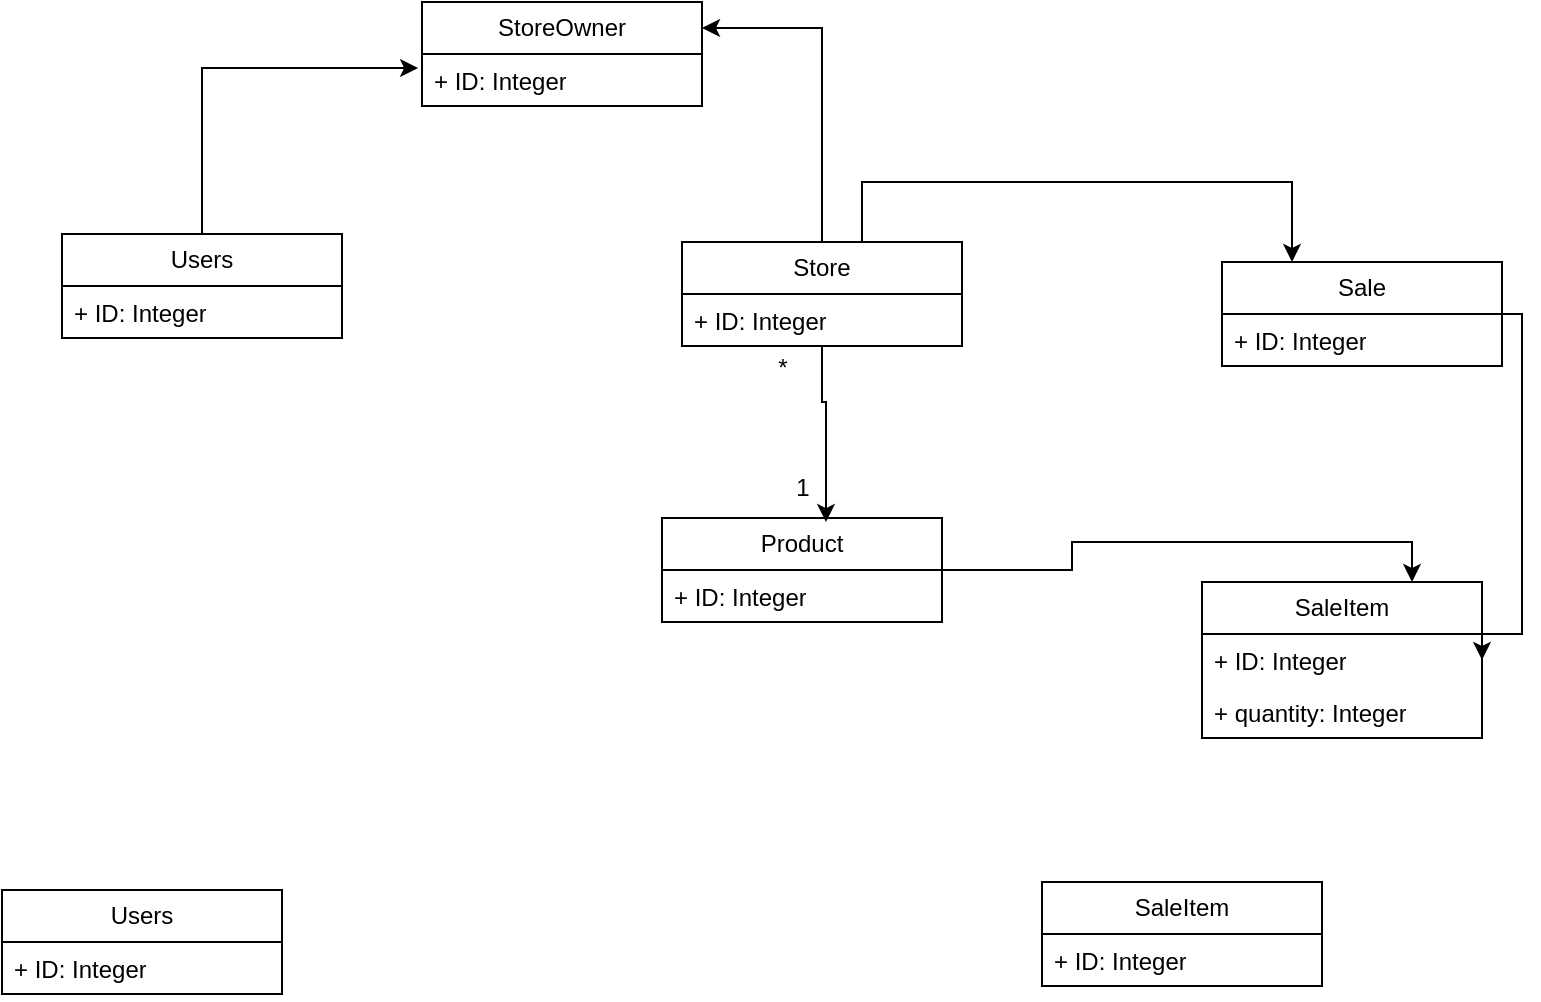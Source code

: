 <mxfile version="25.0.1" pages="3">
  <diagram name="Page-1" id="Blg9lc4AyTavdvYOQknY">
    <mxGraphModel dx="1434" dy="720" grid="1" gridSize="10" guides="1" tooltips="1" connect="1" arrows="1" fold="1" page="1" pageScale="1" pageWidth="850" pageHeight="1100" math="0" shadow="0">
      <root>
        <mxCell id="0" />
        <mxCell id="1" parent="0" />
        <mxCell id="sEg0rdxcVXFpgvcA5jXu-1" value="Users" style="swimlane;fontStyle=0;childLayout=stackLayout;horizontal=1;startSize=26;fillColor=none;horizontalStack=0;resizeParent=1;resizeParentMax=0;resizeLast=0;collapsible=1;marginBottom=0;whiteSpace=wrap;html=1;" vertex="1" parent="1">
          <mxGeometry x="90" y="186" width="140" height="52" as="geometry" />
        </mxCell>
        <mxCell id="sEg0rdxcVXFpgvcA5jXu-2" value="+ ID: Integer" style="text;strokeColor=none;fillColor=none;align=left;verticalAlign=top;spacingLeft=4;spacingRight=4;overflow=hidden;rotatable=0;points=[[0,0.5],[1,0.5]];portConstraint=eastwest;whiteSpace=wrap;html=1;" vertex="1" parent="sEg0rdxcVXFpgvcA5jXu-1">
          <mxGeometry y="26" width="140" height="26" as="geometry" />
        </mxCell>
        <mxCell id="sEg0rdxcVXFpgvcA5jXu-22" style="edgeStyle=orthogonalEdgeStyle;rounded=0;orthogonalLoop=1;jettySize=auto;html=1;entryX=1;entryY=0.25;entryDx=0;entryDy=0;" edge="1" parent="1" source="sEg0rdxcVXFpgvcA5jXu-9" target="sEg0rdxcVXFpgvcA5jXu-16">
          <mxGeometry relative="1" as="geometry" />
        </mxCell>
        <mxCell id="sEg0rdxcVXFpgvcA5jXu-36" style="edgeStyle=orthogonalEdgeStyle;rounded=0;orthogonalLoop=1;jettySize=auto;html=1;entryX=0.25;entryY=0;entryDx=0;entryDy=0;" edge="1" parent="1" source="sEg0rdxcVXFpgvcA5jXu-9" target="sEg0rdxcVXFpgvcA5jXu-26">
          <mxGeometry relative="1" as="geometry">
            <Array as="points">
              <mxPoint x="490" y="160" />
              <mxPoint x="705" y="160" />
            </Array>
          </mxGeometry>
        </mxCell>
        <mxCell id="sEg0rdxcVXFpgvcA5jXu-9" value="Store" style="swimlane;fontStyle=0;childLayout=stackLayout;horizontal=1;startSize=26;fillColor=none;horizontalStack=0;resizeParent=1;resizeParentMax=0;resizeLast=0;collapsible=1;marginBottom=0;whiteSpace=wrap;html=1;" vertex="1" parent="1">
          <mxGeometry x="400" y="190" width="140" height="52" as="geometry" />
        </mxCell>
        <mxCell id="sEg0rdxcVXFpgvcA5jXu-10" value="+ ID: Integer" style="text;strokeColor=none;fillColor=none;align=left;verticalAlign=top;spacingLeft=4;spacingRight=4;overflow=hidden;rotatable=0;points=[[0,0.5],[1,0.5]];portConstraint=eastwest;whiteSpace=wrap;html=1;" vertex="1" parent="sEg0rdxcVXFpgvcA5jXu-9">
          <mxGeometry y="26" width="140" height="26" as="geometry" />
        </mxCell>
        <mxCell id="sEg0rdxcVXFpgvcA5jXu-43" style="edgeStyle=orthogonalEdgeStyle;rounded=0;orthogonalLoop=1;jettySize=auto;html=1;entryX=0.75;entryY=0;entryDx=0;entryDy=0;" edge="1" parent="1" source="sEg0rdxcVXFpgvcA5jXu-11" target="sEg0rdxcVXFpgvcA5jXu-28">
          <mxGeometry relative="1" as="geometry" />
        </mxCell>
        <mxCell id="sEg0rdxcVXFpgvcA5jXu-11" value="Product" style="swimlane;fontStyle=0;childLayout=stackLayout;horizontal=1;startSize=26;fillColor=none;horizontalStack=0;resizeParent=1;resizeParentMax=0;resizeLast=0;collapsible=1;marginBottom=0;whiteSpace=wrap;html=1;" vertex="1" parent="1">
          <mxGeometry x="390" y="328" width="140" height="52" as="geometry" />
        </mxCell>
        <mxCell id="sEg0rdxcVXFpgvcA5jXu-12" value="+ ID: Integer" style="text;strokeColor=none;fillColor=none;align=left;verticalAlign=top;spacingLeft=4;spacingRight=4;overflow=hidden;rotatable=0;points=[[0,0.5],[1,0.5]];portConstraint=eastwest;whiteSpace=wrap;html=1;" vertex="1" parent="sEg0rdxcVXFpgvcA5jXu-11">
          <mxGeometry y="26" width="140" height="26" as="geometry" />
        </mxCell>
        <mxCell id="sEg0rdxcVXFpgvcA5jXu-14" value="*" style="text;html=1;align=center;verticalAlign=middle;resizable=0;points=[];autosize=1;strokeColor=none;fillColor=none;" vertex="1" parent="1">
          <mxGeometry x="435" y="238" width="30" height="30" as="geometry" />
        </mxCell>
        <mxCell id="sEg0rdxcVXFpgvcA5jXu-15" value="1" style="text;html=1;align=center;verticalAlign=middle;resizable=0;points=[];autosize=1;strokeColor=none;fillColor=none;" vertex="1" parent="1">
          <mxGeometry x="445" y="298" width="30" height="30" as="geometry" />
        </mxCell>
        <mxCell id="sEg0rdxcVXFpgvcA5jXu-16" value="StoreOwner" style="swimlane;fontStyle=0;childLayout=stackLayout;horizontal=1;startSize=26;fillColor=none;horizontalStack=0;resizeParent=1;resizeParentMax=0;resizeLast=0;collapsible=1;marginBottom=0;whiteSpace=wrap;html=1;" vertex="1" parent="1">
          <mxGeometry x="270" y="70" width="140" height="52" as="geometry" />
        </mxCell>
        <mxCell id="sEg0rdxcVXFpgvcA5jXu-17" value="+ ID: Integer" style="text;strokeColor=none;fillColor=none;align=left;verticalAlign=top;spacingLeft=4;spacingRight=4;overflow=hidden;rotatable=0;points=[[0,0.5],[1,0.5]];portConstraint=eastwest;whiteSpace=wrap;html=1;" vertex="1" parent="sEg0rdxcVXFpgvcA5jXu-16">
          <mxGeometry y="26" width="140" height="26" as="geometry" />
        </mxCell>
        <mxCell id="sEg0rdxcVXFpgvcA5jXu-19" value="Users" style="swimlane;fontStyle=0;childLayout=stackLayout;horizontal=1;startSize=26;fillColor=none;horizontalStack=0;resizeParent=1;resizeParentMax=0;resizeLast=0;collapsible=1;marginBottom=0;whiteSpace=wrap;html=1;" vertex="1" parent="1">
          <mxGeometry x="60" y="514" width="140" height="52" as="geometry" />
        </mxCell>
        <mxCell id="sEg0rdxcVXFpgvcA5jXu-20" value="+ ID: Integer" style="text;strokeColor=none;fillColor=none;align=left;verticalAlign=top;spacingLeft=4;spacingRight=4;overflow=hidden;rotatable=0;points=[[0,0.5],[1,0.5]];portConstraint=eastwest;whiteSpace=wrap;html=1;" vertex="1" parent="sEg0rdxcVXFpgvcA5jXu-19">
          <mxGeometry y="26" width="140" height="26" as="geometry" />
        </mxCell>
        <mxCell id="sEg0rdxcVXFpgvcA5jXu-24" style="edgeStyle=orthogonalEdgeStyle;rounded=0;orthogonalLoop=1;jettySize=auto;html=1;entryX=-0.014;entryY=0.269;entryDx=0;entryDy=0;entryPerimeter=0;" edge="1" parent="1" source="sEg0rdxcVXFpgvcA5jXu-1" target="sEg0rdxcVXFpgvcA5jXu-17">
          <mxGeometry relative="1" as="geometry" />
        </mxCell>
        <mxCell id="sEg0rdxcVXFpgvcA5jXu-25" style="edgeStyle=orthogonalEdgeStyle;rounded=0;orthogonalLoop=1;jettySize=auto;html=1;entryX=0.9;entryY=1.067;entryDx=0;entryDy=0;entryPerimeter=0;" edge="1" parent="1" source="sEg0rdxcVXFpgvcA5jXu-9" target="sEg0rdxcVXFpgvcA5jXu-15">
          <mxGeometry relative="1" as="geometry" />
        </mxCell>
        <mxCell id="sEg0rdxcVXFpgvcA5jXu-37" style="edgeStyle=orthogonalEdgeStyle;rounded=0;orthogonalLoop=1;jettySize=auto;html=1;entryX=1;entryY=0.5;entryDx=0;entryDy=0;" edge="1" parent="1" source="sEg0rdxcVXFpgvcA5jXu-26" target="sEg0rdxcVXFpgvcA5jXu-28">
          <mxGeometry relative="1" as="geometry">
            <Array as="points">
              <mxPoint x="820" y="226" />
              <mxPoint x="820" y="386" />
            </Array>
          </mxGeometry>
        </mxCell>
        <mxCell id="sEg0rdxcVXFpgvcA5jXu-26" value="Sale" style="swimlane;fontStyle=0;childLayout=stackLayout;horizontal=1;startSize=26;fillColor=none;horizontalStack=0;resizeParent=1;resizeParentMax=0;resizeLast=0;collapsible=1;marginBottom=0;whiteSpace=wrap;html=1;" vertex="1" parent="1">
          <mxGeometry x="670" y="200" width="140" height="52" as="geometry" />
        </mxCell>
        <mxCell id="sEg0rdxcVXFpgvcA5jXu-27" value="+ ID: Integer" style="text;strokeColor=none;fillColor=none;align=left;verticalAlign=top;spacingLeft=4;spacingRight=4;overflow=hidden;rotatable=0;points=[[0,0.5],[1,0.5]];portConstraint=eastwest;whiteSpace=wrap;html=1;" vertex="1" parent="sEg0rdxcVXFpgvcA5jXu-26">
          <mxGeometry y="26" width="140" height="26" as="geometry" />
        </mxCell>
        <mxCell id="sEg0rdxcVXFpgvcA5jXu-28" value="SaleItem" style="swimlane;fontStyle=0;childLayout=stackLayout;horizontal=1;startSize=26;fillColor=none;horizontalStack=0;resizeParent=1;resizeParentMax=0;resizeLast=0;collapsible=1;marginBottom=0;whiteSpace=wrap;html=1;" vertex="1" parent="1">
          <mxGeometry x="660" y="360" width="140" height="78" as="geometry" />
        </mxCell>
        <mxCell id="sEg0rdxcVXFpgvcA5jXu-29" value="+ ID: Integer" style="text;strokeColor=none;fillColor=none;align=left;verticalAlign=top;spacingLeft=4;spacingRight=4;overflow=hidden;rotatable=0;points=[[0,0.5],[1,0.5]];portConstraint=eastwest;whiteSpace=wrap;html=1;" vertex="1" parent="sEg0rdxcVXFpgvcA5jXu-28">
          <mxGeometry y="26" width="140" height="26" as="geometry" />
        </mxCell>
        <mxCell id="sEg0rdxcVXFpgvcA5jXu-42" value="+ quantity: Integer" style="text;strokeColor=none;fillColor=none;align=left;verticalAlign=top;spacingLeft=4;spacingRight=4;overflow=hidden;rotatable=0;points=[[0,0.5],[1,0.5]];portConstraint=eastwest;whiteSpace=wrap;html=1;" vertex="1" parent="sEg0rdxcVXFpgvcA5jXu-28">
          <mxGeometry y="52" width="140" height="26" as="geometry" />
        </mxCell>
        <mxCell id="sEg0rdxcVXFpgvcA5jXu-40" value="SaleItem" style="swimlane;fontStyle=0;childLayout=stackLayout;horizontal=1;startSize=26;fillColor=none;horizontalStack=0;resizeParent=1;resizeParentMax=0;resizeLast=0;collapsible=1;marginBottom=0;whiteSpace=wrap;html=1;" vertex="1" parent="1">
          <mxGeometry x="580" y="510" width="140" height="52" as="geometry" />
        </mxCell>
        <mxCell id="sEg0rdxcVXFpgvcA5jXu-41" value="+ ID: Integer" style="text;strokeColor=none;fillColor=none;align=left;verticalAlign=top;spacingLeft=4;spacingRight=4;overflow=hidden;rotatable=0;points=[[0,0.5],[1,0.5]];portConstraint=eastwest;whiteSpace=wrap;html=1;" vertex="1" parent="sEg0rdxcVXFpgvcA5jXu-40">
          <mxGeometry y="26" width="140" height="26" as="geometry" />
        </mxCell>
      </root>
    </mxGraphModel>
  </diagram>
  <diagram id="rlkcMc93XexjRaMo6Tog" name="Page-2">
    <mxGraphModel dx="1434" dy="720" grid="1" gridSize="10" guides="1" tooltips="1" connect="1" arrows="1" fold="1" page="1" pageScale="1" pageWidth="850" pageHeight="1100" math="0" shadow="0">
      <root>
        <mxCell id="0" />
        <mxCell id="1" parent="0" />
        <mxCell id="nI2OVJiu_hS6T7cs2dhb-4" value="User case " style="shape=umlFrame;whiteSpace=wrap;html=1;pointerEvents=0;" vertex="1" parent="1">
          <mxGeometry x="275" y="130" width="515" height="630" as="geometry" />
        </mxCell>
        <mxCell id="nI2OVJiu_hS6T7cs2dhb-5" value="authentication" style="ellipse;whiteSpace=wrap;html=1;fillColor=#ffe6cc;strokeColor=#d79b00;" vertex="1" parent="1">
          <mxGeometry x="690" y="370" width="100" height="70" as="geometry" />
        </mxCell>
        <mxCell id="nI2OVJiu_hS6T7cs2dhb-6" value="create store" style="ellipse;whiteSpace=wrap;html=1;" vertex="1" parent="1">
          <mxGeometry x="335" y="430" width="90" height="60" as="geometry" />
        </mxCell>
        <mxCell id="nI2OVJiu_hS6T7cs2dhb-7" value="create product" style="ellipse;whiteSpace=wrap;html=1;" vertex="1" parent="1">
          <mxGeometry x="375" y="330" width="100" height="50" as="geometry" />
        </mxCell>
        <mxCell id="nI2OVJiu_hS6T7cs2dhb-8" value="Connect to store" style="ellipse;whiteSpace=wrap;html=1;" vertex="1" parent="1">
          <mxGeometry x="530" y="240" width="110" height="60" as="geometry" />
        </mxCell>
        <mxCell id="nI2OVJiu_hS6T7cs2dhb-9" value="Add item to cart" style="ellipse;whiteSpace=wrap;html=1;" vertex="1" parent="1">
          <mxGeometry x="525" y="450" width="115" height="60" as="geometry" />
        </mxCell>
        <mxCell id="nI2OVJiu_hS6T7cs2dhb-10" value="Save cart" style="ellipse;whiteSpace=wrap;html=1;" vertex="1" parent="1">
          <mxGeometry x="420" y="560" width="110" height="60" as="geometry" />
        </mxCell>
        <mxCell id="nI2OVJiu_hS6T7cs2dhb-11" value="purhase " style="ellipse;whiteSpace=wrap;html=1;" vertex="1" parent="1">
          <mxGeometry x="360" y="230" width="100" height="50" as="geometry" />
        </mxCell>
        <mxCell id="nI2OVJiu_hS6T7cs2dhb-31" value="" style="edgeStyle=orthogonalEdgeStyle;rounded=0;orthogonalLoop=1;jettySize=auto;html=1;" edge="1" parent="1" source="nI2OVJiu_hS6T7cs2dhb-12">
          <mxGeometry relative="1" as="geometry">
            <mxPoint x="115" y="460" as="targetPoint" />
          </mxGeometry>
        </mxCell>
        <mxCell id="nI2OVJiu_hS6T7cs2dhb-32" value="" style="edgeStyle=orthogonalEdgeStyle;rounded=0;orthogonalLoop=1;jettySize=auto;html=1;" edge="1" parent="1" source="nI2OVJiu_hS6T7cs2dhb-12">
          <mxGeometry relative="1" as="geometry">
            <mxPoint x="115" y="460" as="targetPoint" />
          </mxGeometry>
        </mxCell>
        <mxCell id="nI2OVJiu_hS6T7cs2dhb-12" value="Actor" style="shape=umlActor;verticalLabelPosition=bottom;verticalAlign=top;html=1;" vertex="1" parent="1">
          <mxGeometry x="100" y="320" width="30" height="60" as="geometry" />
        </mxCell>
        <mxCell id="nI2OVJiu_hS6T7cs2dhb-13" value="Include" style="endArrow=block;endSize=16;endFill=0;html=1;rounded=0;exitX=1.027;exitY=0.633;exitDx=0;exitDy=0;exitPerimeter=0;entryX=0.57;entryY=0.043;entryDx=0;entryDy=0;entryPerimeter=0;" edge="1" parent="1" source="nI2OVJiu_hS6T7cs2dhb-8" target="nI2OVJiu_hS6T7cs2dhb-5">
          <mxGeometry width="160" relative="1" as="geometry">
            <mxPoint x="620" y="327.98" as="sourcePoint" />
            <mxPoint x="750" y="360" as="targetPoint" />
          </mxGeometry>
        </mxCell>
        <mxCell id="nI2OVJiu_hS6T7cs2dhb-14" value="Include" style="endArrow=block;endSize=16;endFill=0;html=1;rounded=0;exitX=0.974;exitY=0.65;exitDx=0;exitDy=0;exitPerimeter=0;" edge="1" parent="1" source="nI2OVJiu_hS6T7cs2dhb-9">
          <mxGeometry x="-0.001" width="160" relative="1" as="geometry">
            <mxPoint x="580" y="440" as="sourcePoint" />
            <mxPoint x="740" y="440" as="targetPoint" />
            <mxPoint as="offset" />
          </mxGeometry>
        </mxCell>
        <mxCell id="nI2OVJiu_hS6T7cs2dhb-17" value="Include" style="endArrow=block;endSize=16;endFill=0;html=1;rounded=0;" edge="1" parent="1" target="nI2OVJiu_hS6T7cs2dhb-5">
          <mxGeometry width="160" relative="1" as="geometry">
            <mxPoint x="475" y="360" as="sourcePoint" />
            <mxPoint x="635" y="360" as="targetPoint" />
          </mxGeometry>
        </mxCell>
        <mxCell id="nI2OVJiu_hS6T7cs2dhb-18" value="Use" style="endArrow=open;endSize=12;dashed=1;html=1;rounded=0;exitX=0.5;exitY=0.5;exitDx=0;exitDy=0;exitPerimeter=0;" edge="1" parent="1" source="nI2OVJiu_hS6T7cs2dhb-12" target="nI2OVJiu_hS6T7cs2dhb-11">
          <mxGeometry width="160" relative="1" as="geometry">
            <mxPoint x="90" y="340" as="sourcePoint" />
            <mxPoint x="250" y="340" as="targetPoint" />
          </mxGeometry>
        </mxCell>
        <mxCell id="nI2OVJiu_hS6T7cs2dhb-19" value="Use" style="endArrow=open;endSize=12;dashed=1;html=1;rounded=0;exitX=0.5;exitY=0.5;exitDx=0;exitDy=0;exitPerimeter=0;" edge="1" parent="1" target="nI2OVJiu_hS6T7cs2dhb-7">
          <mxGeometry width="160" relative="1" as="geometry">
            <mxPoint x="125" y="360" as="sourcePoint" />
            <mxPoint x="378" y="279" as="targetPoint" />
          </mxGeometry>
        </mxCell>
        <mxCell id="nI2OVJiu_hS6T7cs2dhb-20" value="Use" style="endArrow=open;endSize=12;dashed=1;html=1;rounded=0;exitX=0.5;exitY=0.5;exitDx=0;exitDy=0;exitPerimeter=0;entryX=0.278;entryY=0.033;entryDx=0;entryDy=0;entryPerimeter=0;" edge="1" parent="1" target="nI2OVJiu_hS6T7cs2dhb-6">
          <mxGeometry width="160" relative="1" as="geometry">
            <mxPoint x="135" y="370" as="sourcePoint" />
            <mxPoint x="385" y="366" as="targetPoint" />
          </mxGeometry>
        </mxCell>
        <mxCell id="nI2OVJiu_hS6T7cs2dhb-21" value="Use" style="endArrow=open;endSize=12;dashed=1;html=1;rounded=0;exitX=0.5;exitY=0.5;exitDx=0;exitDy=0;exitPerimeter=0;" edge="1" parent="1" target="nI2OVJiu_hS6T7cs2dhb-10">
          <mxGeometry width="160" relative="1" as="geometry">
            <mxPoint x="135" y="370" as="sourcePoint" />
            <mxPoint x="385" y="366" as="targetPoint" />
          </mxGeometry>
        </mxCell>
        <mxCell id="nI2OVJiu_hS6T7cs2dhb-22" value="Include" style="endArrow=block;endSize=16;endFill=0;html=1;rounded=0;" edge="1" parent="1" source="nI2OVJiu_hS6T7cs2dhb-10">
          <mxGeometry x="-0.001" width="160" relative="1" as="geometry">
            <mxPoint x="647" y="499" as="sourcePoint" />
            <mxPoint x="750" y="450" as="targetPoint" />
            <mxPoint as="offset" />
          </mxGeometry>
        </mxCell>
        <mxCell id="nI2OVJiu_hS6T7cs2dhb-23" value="Use" style="endArrow=open;endSize=12;dashed=1;html=1;rounded=0;exitX=0.5;exitY=0.5;exitDx=0;exitDy=0;exitPerimeter=0;" edge="1" parent="1" target="nI2OVJiu_hS6T7cs2dhb-9">
          <mxGeometry width="160" relative="1" as="geometry">
            <mxPoint x="145" y="380" as="sourcePoint" />
            <mxPoint x="450" y="577" as="targetPoint" />
          </mxGeometry>
        </mxCell>
        <mxCell id="nI2OVJiu_hS6T7cs2dhb-24" value="Use" style="endArrow=open;endSize=12;dashed=1;html=1;rounded=0;exitX=0.5;exitY=0.5;exitDx=0;exitDy=0;exitPerimeter=0;" edge="1" parent="1" target="nI2OVJiu_hS6T7cs2dhb-8">
          <mxGeometry width="160" relative="1" as="geometry">
            <mxPoint x="125" y="360" as="sourcePoint" />
            <mxPoint x="378" y="279" as="targetPoint" />
          </mxGeometry>
        </mxCell>
      </root>
    </mxGraphModel>
  </diagram>
  <diagram id="AsQzSJ2rf_5jareYDMw4" name="Page-3">
    <mxGraphModel dx="1434" dy="720" grid="1" gridSize="10" guides="1" tooltips="1" connect="1" arrows="1" fold="1" page="1" pageScale="1" pageWidth="850" pageHeight="1100" math="0" shadow="0">
      <root>
        <mxCell id="0" />
        <mxCell id="1" parent="0" />
        <mxCell id="yZSbBvA2A9Kq-gfz9Kew-26" style="edgeStyle=orthogonalEdgeStyle;rounded=0;orthogonalLoop=1;jettySize=auto;html=1;shape=flexArrow;fillColor=#33FF33;" edge="1" parent="1" source="yZSbBvA2A9Kq-gfz9Kew-1" target="yZSbBvA2A9Kq-gfz9Kew-3">
          <mxGeometry relative="1" as="geometry" />
        </mxCell>
        <mxCell id="yZSbBvA2A9Kq-gfz9Kew-1" value="" style="shape=datastore;whiteSpace=wrap;html=1;" vertex="1" parent="1">
          <mxGeometry x="690" y="470" width="60" height="60" as="geometry" />
        </mxCell>
        <mxCell id="yZSbBvA2A9Kq-gfz9Kew-3" value="" style="whiteSpace=wrap;html=1;aspect=fixed;" vertex="1" parent="1">
          <mxGeometry x="385" y="448" width="102" height="102" as="geometry" />
        </mxCell>
        <mxCell id="yZSbBvA2A9Kq-gfz9Kew-4" value="" style="rounded=0;whiteSpace=wrap;html=1;" vertex="1" parent="1">
          <mxGeometry x="360" y="130" width="130" height="90" as="geometry" />
        </mxCell>
        <mxCell id="yZSbBvA2A9Kq-gfz9Kew-12" style="edgeStyle=orthogonalEdgeStyle;rounded=0;orthogonalLoop=1;jettySize=auto;html=1;entryX=0;entryY=0.5;entryDx=0;entryDy=0;shape=flexArrow;fillColor=#FF8000;" edge="1" parent="1" source="yZSbBvA2A9Kq-gfz9Kew-5" target="yZSbBvA2A9Kq-gfz9Kew-4">
          <mxGeometry relative="1" as="geometry" />
        </mxCell>
        <mxCell id="yZSbBvA2A9Kq-gfz9Kew-5" value="" style="verticalLabelPosition=bottom;verticalAlign=top;html=1;shape=mxgraph.basic.patternFillRect;fillStyle=diagGrid;step=5;fillStrokeWidth=0.2;fillStrokeColor=#dddddd;" vertex="1" parent="1">
          <mxGeometry x="30" y="258" width="120" height="60" as="geometry" />
        </mxCell>
        <mxCell id="yZSbBvA2A9Kq-gfz9Kew-6" value="device" style="text;html=1;align=center;verticalAlign=middle;resizable=0;points=[];autosize=1;strokeColor=none;fillColor=none;" vertex="1" parent="1">
          <mxGeometry x="60" y="273" width="60" height="30" as="geometry" />
        </mxCell>
        <mxCell id="yZSbBvA2A9Kq-gfz9Kew-7" value="front-end" style="text;html=1;align=center;verticalAlign=middle;resizable=0;points=[];autosize=1;strokeColor=none;fillColor=none;" vertex="1" parent="1">
          <mxGeometry x="385" y="168" width="70" height="30" as="geometry" />
        </mxCell>
        <mxCell id="yZSbBvA2A9Kq-gfz9Kew-10" value="&lt;b&gt;backen-end&lt;/b&gt;" style="text;html=1;align=center;verticalAlign=middle;resizable=0;points=[];autosize=1;strokeColor=none;fillColor=none;" vertex="1" parent="1">
          <mxGeometry x="391" y="484" width="90" height="30" as="geometry" />
        </mxCell>
        <mxCell id="yZSbBvA2A9Kq-gfz9Kew-11" value="database" style="text;html=1;align=center;verticalAlign=middle;resizable=0;points=[];autosize=1;strokeColor=none;fillColor=none;" vertex="1" parent="1">
          <mxGeometry x="690" y="500" width="70" height="30" as="geometry" />
        </mxCell>
        <mxCell id="yZSbBvA2A9Kq-gfz9Kew-16" style="edgeStyle=orthogonalEdgeStyle;rounded=0;orthogonalLoop=1;jettySize=auto;html=1;entryX=0.5;entryY=0;entryDx=0;entryDy=0;entryPerimeter=0;fillColor=#33FF33;shape=flexArrow;" edge="1" parent="1" target="yZSbBvA2A9Kq-gfz9Kew-5">
          <mxGeometry relative="1" as="geometry">
            <mxPoint x="360" y="135" as="sourcePoint" />
            <mxPoint x="90" y="209" as="targetPoint" />
          </mxGeometry>
        </mxCell>
        <mxCell id="yZSbBvA2A9Kq-gfz9Kew-17" value="HTTP-REQUEST" style="text;html=1;align=center;verticalAlign=middle;resizable=0;points=[];autosize=1;strokeColor=none;fillColor=none;" vertex="1" parent="1">
          <mxGeometry x="130" y="138" width="120" height="30" as="geometry" />
        </mxCell>
        <mxCell id="yZSbBvA2A9Kq-gfz9Kew-21" value="" style="html=1;shadow=0;dashed=0;align=center;verticalAlign=middle;shape=mxgraph.arrows2.arrow;dy=0.6;dx=40;direction=north;notch=0;fillColor=#33FF33;" vertex="1" parent="1">
          <mxGeometry x="400" y="220" width="40" height="220" as="geometry" />
        </mxCell>
        <mxCell id="yZSbBvA2A9Kq-gfz9Kew-24" value="" style="html=1;shadow=0;dashed=0;align=center;verticalAlign=middle;shape=mxgraph.arrows2.arrow;dy=0.6;dx=40;direction=north;notch=0;rotation=-180;fillColor=#FF9933;" vertex="1" parent="1">
          <mxGeometry x="437" y="230" width="40" height="220" as="geometry" />
        </mxCell>
        <mxCell id="yZSbBvA2A9Kq-gfz9Kew-25" style="edgeStyle=orthogonalEdgeStyle;rounded=0;orthogonalLoop=1;jettySize=auto;html=1;entryX=0.571;entryY=1.033;entryDx=0;entryDy=0;entryPerimeter=0;shape=flexArrow;fillColor=#FF9933;" edge="1" parent="1" target="yZSbBvA2A9Kq-gfz9Kew-11">
          <mxGeometry relative="1" as="geometry">
            <mxPoint x="380" y="510" as="sourcePoint" />
            <mxPoint x="732.98" y="543" as="targetPoint" />
            <Array as="points">
              <mxPoint x="400" y="510" />
              <mxPoint x="400" y="570" />
              <mxPoint x="730" y="570" />
            </Array>
          </mxGeometry>
        </mxCell>
        <mxCell id="yZSbBvA2A9Kq-gfz9Kew-27" value="&lt;b&gt;Query&lt;/b&gt;" style="text;html=1;align=center;verticalAlign=middle;resizable=0;points=[];autosize=1;strokeColor=none;fillColor=none;" vertex="1" parent="1">
          <mxGeometry x="550" y="518" width="60" height="30" as="geometry" />
        </mxCell>
        <mxCell id="yZSbBvA2A9Kq-gfz9Kew-28" value="&lt;b&gt;HTTP-request&lt;/b&gt;" style="text;html=1;align=center;verticalAlign=middle;resizable=0;points=[];autosize=1;strokeColor=none;fillColor=none;" vertex="1" parent="1">
          <mxGeometry x="455" y="325" width="100" height="30" as="geometry" />
        </mxCell>
      </root>
    </mxGraphModel>
  </diagram>
</mxfile>

